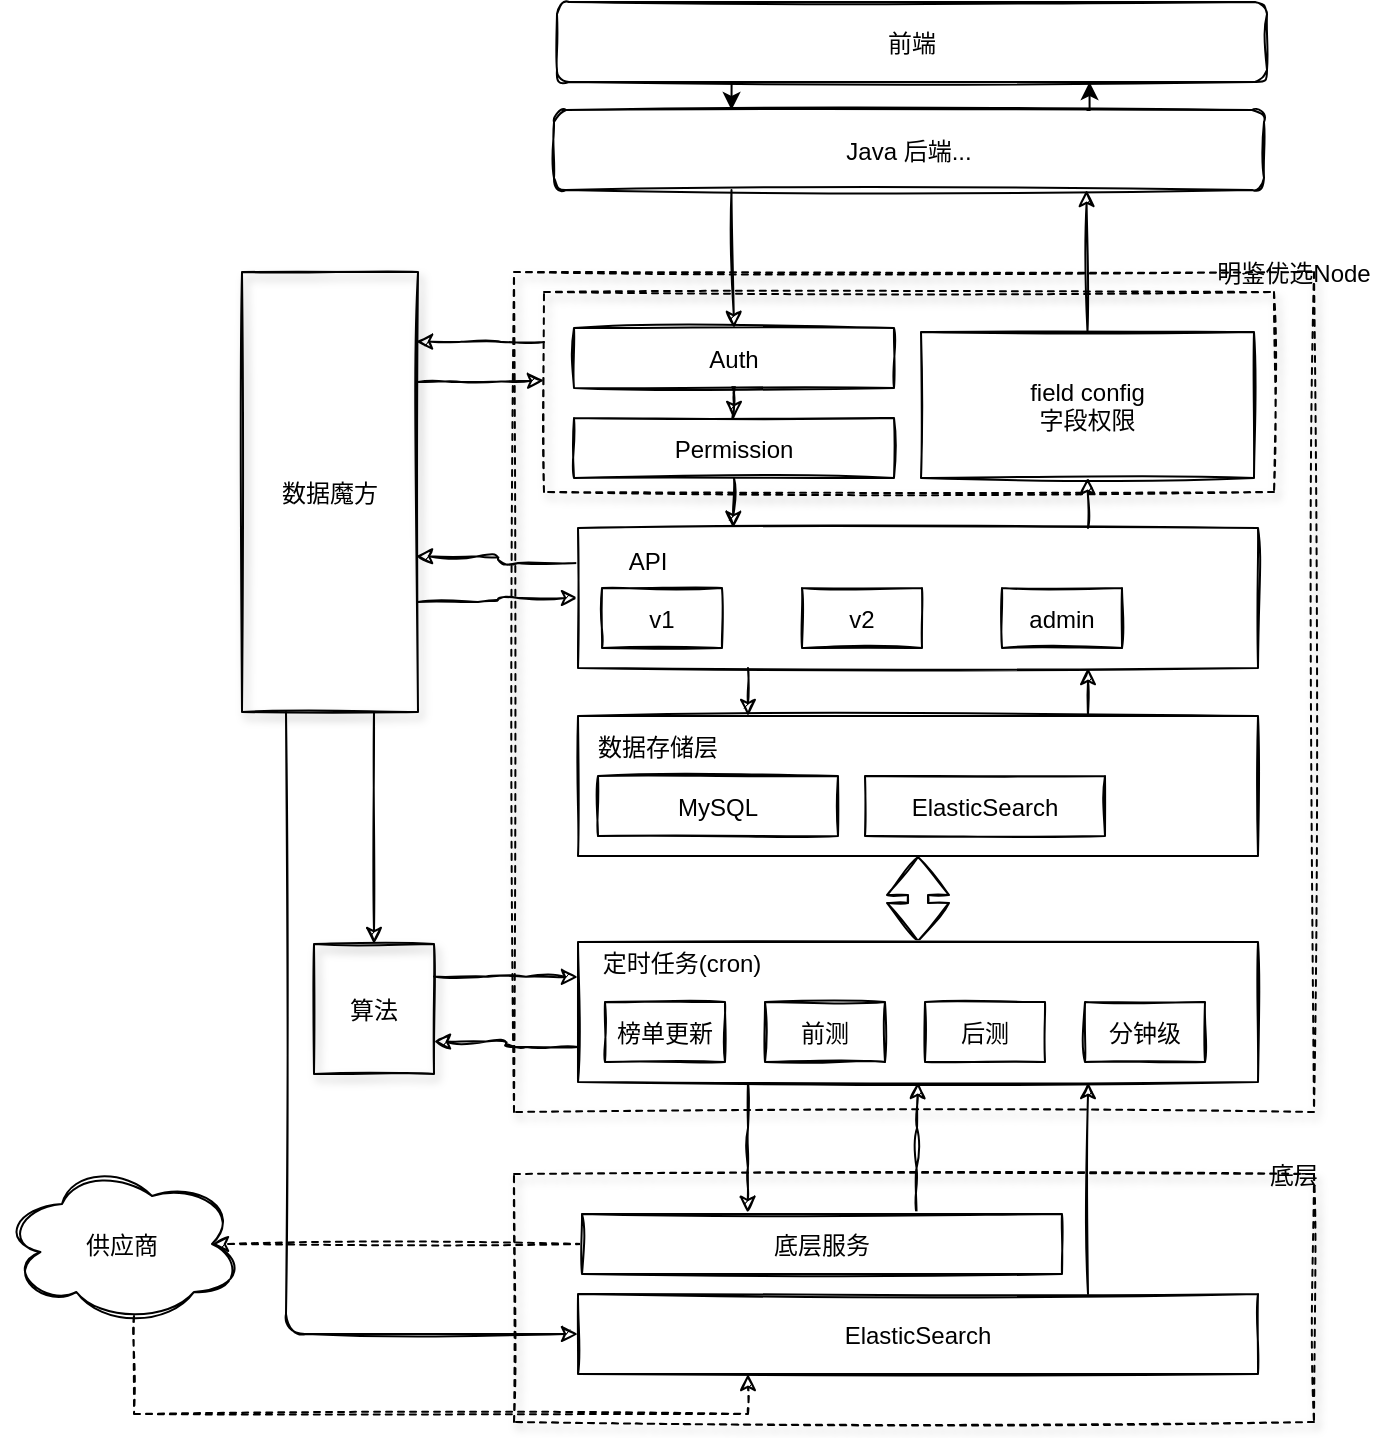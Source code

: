 <mxfile version="16.6.3" type="github">
  <diagram id="wS9bEheT6UiltXXAWt31" name="第 1 页">
    <mxGraphModel dx="1426" dy="826" grid="1" gridSize="10" guides="1" tooltips="1" connect="1" arrows="1" fold="1" page="1" pageScale="1" pageWidth="12000" pageHeight="12000" math="0" shadow="0">
      <root>
        <mxCell id="0" />
        <mxCell id="1" parent="0" />
        <mxCell id="LwtjC8Bvbs0usFyJ0WZU-48" value="" style="rounded=0;dashed=1;fillColor=none;shadow=1;sketch=1;" parent="1" vertex="1">
          <mxGeometry x="560" y="195" width="400" height="420" as="geometry" />
        </mxCell>
        <mxCell id="LwtjC8Bvbs0usFyJ0WZU-61" value="" style="rounded=0;shadow=1;strokeColor=default;fillColor=none;dashed=1;sketch=1;" parent="1" vertex="1">
          <mxGeometry x="575" y="205" width="365" height="100" as="geometry" />
        </mxCell>
        <mxCell id="LwtjC8Bvbs0usFyJ0WZU-47" value="" style="rounded=0;dashed=1;fillColor=none;shadow=1;sketch=1;" parent="1" vertex="1">
          <mxGeometry x="560" y="646" width="400" height="124" as="geometry" />
        </mxCell>
        <mxCell id="LwtjC8Bvbs0usFyJ0WZU-66" value="" style="edgeStyle=orthogonalEdgeStyle;rounded=1;orthogonalLoop=1;jettySize=auto;exitX=0;exitY=0.25;exitDx=0;exitDy=0;entryX=0.989;entryY=0.646;entryDx=0;entryDy=0;entryPerimeter=0;sketch=1;" parent="1" source="LwtjC8Bvbs0usFyJ0WZU-1" target="LwtjC8Bvbs0usFyJ0WZU-51" edge="1">
          <mxGeometry relative="1" as="geometry" />
        </mxCell>
        <mxCell id="LwtjC8Bvbs0usFyJ0WZU-58" value="" style="edgeStyle=orthogonalEdgeStyle;rounded=1;orthogonalLoop=1;jettySize=auto;exitX=0;exitY=0.75;exitDx=0;exitDy=0;entryX=1;entryY=0.75;entryDx=0;entryDy=0;sketch=1;" parent="1" source="LwtjC8Bvbs0usFyJ0WZU-10" target="LwtjC8Bvbs0usFyJ0WZU-57" edge="1">
          <mxGeometry relative="1" as="geometry" />
        </mxCell>
        <mxCell id="LwtjC8Bvbs0usFyJ0WZU-72" value="" style="edgeStyle=orthogonalEdgeStyle;rounded=1;orthogonalLoop=1;jettySize=auto;exitX=0.25;exitY=1;exitDx=0;exitDy=0;entryX=0.345;entryY=-0.02;entryDx=0;entryDy=0;entryPerimeter=0;sketch=1;" parent="1" source="LwtjC8Bvbs0usFyJ0WZU-10" target="LwtjC8Bvbs0usFyJ0WZU-16" edge="1">
          <mxGeometry relative="1" as="geometry">
            <mxPoint x="677" y="615" as="sourcePoint" />
          </mxGeometry>
        </mxCell>
        <mxCell id="LwtjC8Bvbs0usFyJ0WZU-40" value="" style="edgeStyle=orthogonalEdgeStyle;curved=0;rounded=1;orthogonalLoop=1;jettySize=auto;exitX=0;exitY=0.5;exitDx=0;exitDy=0;entryX=0.875;entryY=0.5;entryDx=0;entryDy=0;entryPerimeter=0;sketch=1;dashed=1;" parent="1" source="LwtjC8Bvbs0usFyJ0WZU-16" target="LwtjC8Bvbs0usFyJ0WZU-41" edge="1">
          <mxGeometry relative="1" as="geometry">
            <mxPoint x="290" y="855" as="targetPoint" />
          </mxGeometry>
        </mxCell>
        <mxCell id="LwtjC8Bvbs0usFyJ0WZU-73" value="" style="edgeStyle=orthogonalEdgeStyle;rounded=1;orthogonalLoop=1;jettySize=auto;exitX=0.697;exitY=0;exitDx=0;exitDy=0;entryX=0.5;entryY=1;entryDx=0;entryDy=0;exitPerimeter=0;sketch=1;" parent="1" source="LwtjC8Bvbs0usFyJ0WZU-16" target="LwtjC8Bvbs0usFyJ0WZU-10" edge="1">
          <mxGeometry relative="1" as="geometry">
            <mxPoint x="762" y="615" as="targetPoint" />
          </mxGeometry>
        </mxCell>
        <mxCell id="LwtjC8Bvbs0usFyJ0WZU-16" value="底层服务" style="rounded=0;sketch=1;" parent="1" vertex="1">
          <mxGeometry x="594" y="666" width="240" height="30" as="geometry" />
        </mxCell>
        <mxCell id="LwtjC8Bvbs0usFyJ0WZU-76" value="" style="edgeStyle=orthogonalEdgeStyle;rounded=1;orthogonalLoop=1;jettySize=auto;exitX=0.75;exitY=0;exitDx=0;exitDy=0;sketch=1;entryX=0.75;entryY=1;entryDx=0;entryDy=0;" parent="1" source="LwtjC8Bvbs0usFyJ0WZU-18" target="LwtjC8Bvbs0usFyJ0WZU-10" edge="1">
          <mxGeometry relative="1" as="geometry">
            <mxPoint x="894.94" y="615.63" as="targetPoint" />
          </mxGeometry>
        </mxCell>
        <mxCell id="LwtjC8Bvbs0usFyJ0WZU-18" value="ElasticSearch" style="rounded=0;sketch=1;" parent="1" vertex="1">
          <mxGeometry x="592" y="706" width="340" height="40" as="geometry" />
        </mxCell>
        <mxCell id="LwtjC8Bvbs0usFyJ0WZU-31" value="" style="edgeStyle=orthogonalEdgeStyle;curved=0;rounded=1;orthogonalLoop=1;jettySize=auto;sketch=1;" parent="1" source="LwtjC8Bvbs0usFyJ0WZU-20" target="LwtjC8Bvbs0usFyJ0WZU-21" edge="1">
          <mxGeometry relative="1" as="geometry" />
        </mxCell>
        <mxCell id="LwtjC8Bvbs0usFyJ0WZU-20" value="Auth" style="rounded=0;sketch=1;" parent="1" vertex="1">
          <mxGeometry x="590" y="223" width="160" height="30" as="geometry" />
        </mxCell>
        <mxCell id="LwtjC8Bvbs0usFyJ0WZU-28" value="" style="edgeStyle=orthogonalEdgeStyle;curved=0;rounded=1;orthogonalLoop=1;jettySize=auto;exitX=0.5;exitY=1;exitDx=0;exitDy=0;entryX=0.228;entryY=0;entryDx=0;entryDy=0;entryPerimeter=0;sketch=1;" parent="1" source="LwtjC8Bvbs0usFyJ0WZU-21" target="LwtjC8Bvbs0usFyJ0WZU-1" edge="1">
          <mxGeometry relative="1" as="geometry" />
        </mxCell>
        <mxCell id="LwtjC8Bvbs0usFyJ0WZU-21" value="Permission" style="rounded=0;sketch=1;" parent="1" vertex="1">
          <mxGeometry x="590" y="268" width="160" height="30" as="geometry" />
        </mxCell>
        <mxCell id="LwtjC8Bvbs0usFyJ0WZU-22" value="field config&#xa;字段权限" style="rounded=0;sketch=1;" parent="1" vertex="1">
          <mxGeometry x="763.5" y="225" width="166.5" height="73" as="geometry" />
        </mxCell>
        <mxCell id="LwtjC8Bvbs0usFyJ0WZU-23" value="" style="shape=flexArrow;endArrow=classic;startArrow=classic;rounded=1;curved=0;entryX=0.5;entryY=1;entryDx=0;entryDy=0;sketch=1;exitX=0.5;exitY=0;exitDx=0;exitDy=0;" parent="1" source="LwtjC8Bvbs0usFyJ0WZU-10" target="LwtjC8Bvbs0usFyJ0WZU-6" edge="1">
          <mxGeometry width="100" height="100" relative="1" as="geometry">
            <mxPoint x="790" y="625" as="sourcePoint" />
            <mxPoint x="850" y="595" as="targetPoint" />
          </mxGeometry>
        </mxCell>
        <mxCell id="LwtjC8Bvbs0usFyJ0WZU-24" value="" style="endArrow=classic;rounded=1;curved=0;entryX=0.5;entryY=0;entryDx=0;entryDy=0;sketch=1;exitX=0.25;exitY=1;exitDx=0;exitDy=0;" parent="1" source="wS5UYNQO0ijmEQ9ymguA-4" target="LwtjC8Bvbs0usFyJ0WZU-20" edge="1">
          <mxGeometry width="50" height="50" relative="1" as="geometry">
            <mxPoint x="668.75" y="179" as="sourcePoint" />
            <mxPoint x="720" y="185" as="targetPoint" />
          </mxGeometry>
        </mxCell>
        <mxCell id="LwtjC8Bvbs0usFyJ0WZU-32" value="" style="endArrow=classic;rounded=1;curved=0;exitX=0.25;exitY=1;exitDx=0;exitDy=0;entryX=0.25;entryY=0;entryDx=0;entryDy=0;sketch=1;" parent="1" source="LwtjC8Bvbs0usFyJ0WZU-1" target="LwtjC8Bvbs0usFyJ0WZU-6" edge="1">
          <mxGeometry width="50" height="50" relative="1" as="geometry">
            <mxPoint x="830" y="545" as="sourcePoint" />
            <mxPoint x="880" y="495" as="targetPoint" />
          </mxGeometry>
        </mxCell>
        <mxCell id="LwtjC8Bvbs0usFyJ0WZU-33" value="" style="endArrow=classic;rounded=1;curved=0;entryX=0.75;entryY=1;entryDx=0;entryDy=0;exitX=0.75;exitY=0;exitDx=0;exitDy=0;sketch=1;" parent="1" source="LwtjC8Bvbs0usFyJ0WZU-6" target="LwtjC8Bvbs0usFyJ0WZU-1" edge="1">
          <mxGeometry width="50" height="50" relative="1" as="geometry">
            <mxPoint x="830" y="615" as="sourcePoint" />
            <mxPoint x="880" y="565" as="targetPoint" />
          </mxGeometry>
        </mxCell>
        <mxCell id="LwtjC8Bvbs0usFyJ0WZU-34" value="" style="endArrow=classic;rounded=1;curved=0;exitX=0.5;exitY=0;exitDx=0;exitDy=0;sketch=1;entryX=0.75;entryY=1;entryDx=0;entryDy=0;" parent="1" source="LwtjC8Bvbs0usFyJ0WZU-22" target="wS5UYNQO0ijmEQ9ymguA-4" edge="1">
          <mxGeometry width="50" height="50" relative="1" as="geometry">
            <mxPoint x="935" y="215" as="sourcePoint" />
            <mxPoint x="846.25" y="179" as="targetPoint" />
          </mxGeometry>
        </mxCell>
        <mxCell id="LwtjC8Bvbs0usFyJ0WZU-35" value="" style="endArrow=classic;rounded=1;curved=0;entryX=0.5;entryY=1;entryDx=0;entryDy=0;sketch=1;exitX=0.75;exitY=0;exitDx=0;exitDy=0;" parent="1" source="LwtjC8Bvbs0usFyJ0WZU-1" target="LwtjC8Bvbs0usFyJ0WZU-22" edge="1">
          <mxGeometry width="50" height="50" relative="1" as="geometry">
            <mxPoint x="935" y="335" as="sourcePoint" />
            <mxPoint x="880" y="415" as="targetPoint" />
          </mxGeometry>
        </mxCell>
        <mxCell id="hp1bt2ULGveFLt5SyZKm-1" style="edgeStyle=orthogonalEdgeStyle;rounded=0;orthogonalLoop=1;jettySize=auto;html=1;exitX=0.55;exitY=0.95;exitDx=0;exitDy=0;exitPerimeter=0;entryX=0.25;entryY=1;entryDx=0;entryDy=0;dashed=1;sketch=1;" edge="1" parent="1" source="LwtjC8Bvbs0usFyJ0WZU-41" target="LwtjC8Bvbs0usFyJ0WZU-18">
          <mxGeometry relative="1" as="geometry">
            <Array as="points">
              <mxPoint x="370" y="766" />
              <mxPoint x="677" y="766" />
            </Array>
          </mxGeometry>
        </mxCell>
        <mxCell id="LwtjC8Bvbs0usFyJ0WZU-41" value="供应商" style="ellipse;shape=cloud;rounded=0;sketch=1;" parent="1" vertex="1">
          <mxGeometry x="304" y="641" width="120" height="80" as="geometry" />
        </mxCell>
        <mxCell id="LwtjC8Bvbs0usFyJ0WZU-49" value="明鉴优选Node" style="text;resizable=0;autosize=1;align=center;verticalAlign=middle;points=[];fillColor=none;strokeColor=none;rounded=0;shadow=1;dashed=1;sketch=1;" parent="1" vertex="1">
          <mxGeometry x="905" y="185" width="90" height="20" as="geometry" />
        </mxCell>
        <mxCell id="LwtjC8Bvbs0usFyJ0WZU-50" value="底层" style="text;resizable=0;autosize=1;align=center;verticalAlign=middle;points=[];fillColor=none;strokeColor=none;rounded=0;shadow=1;dashed=1;sketch=1;" parent="1" vertex="1">
          <mxGeometry x="930" y="636" width="40" height="20" as="geometry" />
        </mxCell>
        <mxCell id="LwtjC8Bvbs0usFyJ0WZU-55" value="" style="edgeStyle=orthogonalEdgeStyle;rounded=1;orthogonalLoop=1;jettySize=auto;exitX=0.25;exitY=1;exitDx=0;exitDy=0;entryX=0;entryY=0.5;entryDx=0;entryDy=0;sketch=1;" parent="1" source="LwtjC8Bvbs0usFyJ0WZU-51" target="LwtjC8Bvbs0usFyJ0WZU-18" edge="1">
          <mxGeometry relative="1" as="geometry" />
        </mxCell>
        <mxCell id="LwtjC8Bvbs0usFyJ0WZU-60" value="" style="edgeStyle=orthogonalEdgeStyle;rounded=1;orthogonalLoop=1;jettySize=auto;exitX=0.75;exitY=1;exitDx=0;exitDy=0;entryX=0.5;entryY=0;entryDx=0;entryDy=0;sketch=1;" parent="1" source="LwtjC8Bvbs0usFyJ0WZU-51" target="LwtjC8Bvbs0usFyJ0WZU-57" edge="1">
          <mxGeometry relative="1" as="geometry" />
        </mxCell>
        <mxCell id="LwtjC8Bvbs0usFyJ0WZU-68" value="" style="edgeStyle=orthogonalEdgeStyle;rounded=1;orthogonalLoop=1;jettySize=auto;exitX=1;exitY=0.75;exitDx=0;exitDy=0;sketch=1;" parent="1" source="LwtjC8Bvbs0usFyJ0WZU-51" target="LwtjC8Bvbs0usFyJ0WZU-1" edge="1">
          <mxGeometry relative="1" as="geometry" />
        </mxCell>
        <mxCell id="LwtjC8Bvbs0usFyJ0WZU-70" value="" style="edgeStyle=orthogonalEdgeStyle;rounded=1;orthogonalLoop=1;jettySize=auto;exitX=1;exitY=0.25;exitDx=0;exitDy=0;entryX=0;entryY=0.442;entryDx=0;entryDy=0;entryPerimeter=0;sketch=1;" parent="1" source="LwtjC8Bvbs0usFyJ0WZU-51" target="LwtjC8Bvbs0usFyJ0WZU-61" edge="1">
          <mxGeometry relative="1" as="geometry" />
        </mxCell>
        <mxCell id="LwtjC8Bvbs0usFyJ0WZU-51" value="数据魔方" style="rounded=0;shadow=1;fillColor=none;strokeColor=default;sketch=1;" parent="1" vertex="1">
          <mxGeometry x="424" y="195" width="88" height="220" as="geometry" />
        </mxCell>
        <mxCell id="LwtjC8Bvbs0usFyJ0WZU-59" value="" style="edgeStyle=orthogonalEdgeStyle;rounded=1;orthogonalLoop=1;jettySize=auto;exitX=1;exitY=0.25;exitDx=0;exitDy=0;entryX=0;entryY=0.25;entryDx=0;entryDy=0;sketch=1;" parent="1" source="LwtjC8Bvbs0usFyJ0WZU-57" target="LwtjC8Bvbs0usFyJ0WZU-10" edge="1">
          <mxGeometry relative="1" as="geometry" />
        </mxCell>
        <mxCell id="LwtjC8Bvbs0usFyJ0WZU-57" value="算法" style="rounded=0;shadow=1;strokeColor=default;fillColor=none;sketch=1;" parent="1" vertex="1">
          <mxGeometry x="460" y="531" width="60" height="65" as="geometry" />
        </mxCell>
        <mxCell id="LwtjC8Bvbs0usFyJ0WZU-71" value="" style="edgeStyle=orthogonalEdgeStyle;rounded=1;orthogonalLoop=1;jettySize=auto;exitX=0;exitY=0.25;exitDx=0;exitDy=0;entryX=0.989;entryY=0.158;entryDx=0;entryDy=0;entryPerimeter=0;sketch=1;" parent="1" source="LwtjC8Bvbs0usFyJ0WZU-61" target="LwtjC8Bvbs0usFyJ0WZU-51" edge="1">
          <mxGeometry relative="1" as="geometry" />
        </mxCell>
        <mxCell id="wS5UYNQO0ijmEQ9ymguA-1" value="" style="group" parent="1" vertex="1" connectable="0">
          <mxGeometry x="592" y="323" width="340" height="70" as="geometry" />
        </mxCell>
        <mxCell id="LwtjC8Bvbs0usFyJ0WZU-1" value="" style="rounded=0;sketch=1;" parent="wS5UYNQO0ijmEQ9ymguA-1" vertex="1">
          <mxGeometry width="340" height="70" as="geometry" />
        </mxCell>
        <mxCell id="LwtjC8Bvbs0usFyJ0WZU-2" value="API" style="text;resizable=0;autosize=1;align=center;verticalAlign=middle;points=[];fillColor=none;strokeColor=none;rounded=0;sketch=1;" parent="wS5UYNQO0ijmEQ9ymguA-1" vertex="1">
          <mxGeometry x="20" y="6" width="30" height="20" as="geometry" />
        </mxCell>
        <mxCell id="LwtjC8Bvbs0usFyJ0WZU-3" value="v1" style="rounded=0;sketch=1;" parent="wS5UYNQO0ijmEQ9ymguA-1" vertex="1">
          <mxGeometry x="12" y="30" width="60" height="30" as="geometry" />
        </mxCell>
        <mxCell id="LwtjC8Bvbs0usFyJ0WZU-4" value="v2" style="rounded=0;sketch=1;" parent="wS5UYNQO0ijmEQ9ymguA-1" vertex="1">
          <mxGeometry x="112" y="30" width="60" height="30" as="geometry" />
        </mxCell>
        <mxCell id="LwtjC8Bvbs0usFyJ0WZU-5" value="admin" style="rounded=0;sketch=1;" parent="wS5UYNQO0ijmEQ9ymguA-1" vertex="1">
          <mxGeometry x="212" y="30" width="60" height="30" as="geometry" />
        </mxCell>
        <mxCell id="wS5UYNQO0ijmEQ9ymguA-2" value="" style="group" parent="1" vertex="1" connectable="0">
          <mxGeometry x="592" y="417" width="340" height="70" as="geometry" />
        </mxCell>
        <mxCell id="LwtjC8Bvbs0usFyJ0WZU-6" value="" style="rounded=0;sketch=1;" parent="wS5UYNQO0ijmEQ9ymguA-2" vertex="1">
          <mxGeometry width="340" height="70" as="geometry" />
        </mxCell>
        <mxCell id="LwtjC8Bvbs0usFyJ0WZU-7" value="MySQL" style="rounded=0;sketch=1;" parent="wS5UYNQO0ijmEQ9ymguA-2" vertex="1">
          <mxGeometry x="10" y="30" width="120" height="30" as="geometry" />
        </mxCell>
        <mxCell id="LwtjC8Bvbs0usFyJ0WZU-8" value="数据存储层" style="text;resizable=0;autosize=1;align=center;verticalAlign=middle;points=[];fillColor=none;strokeColor=none;rounded=0;sketch=1;" parent="wS5UYNQO0ijmEQ9ymguA-2" vertex="1">
          <mxGeometry y="5" width="80" height="20" as="geometry" />
        </mxCell>
        <mxCell id="LwtjC8Bvbs0usFyJ0WZU-9" value="ElasticSearch" style="rounded=0;sketch=1;" parent="wS5UYNQO0ijmEQ9ymguA-2" vertex="1">
          <mxGeometry x="143.5" y="30" width="120" height="30" as="geometry" />
        </mxCell>
        <mxCell id="wS5UYNQO0ijmEQ9ymguA-3" value="" style="group" parent="1" vertex="1" connectable="0">
          <mxGeometry x="592" y="530" width="340" height="70" as="geometry" />
        </mxCell>
        <mxCell id="LwtjC8Bvbs0usFyJ0WZU-10" value="" style="rounded=0;sketch=1;" parent="wS5UYNQO0ijmEQ9ymguA-3" vertex="1">
          <mxGeometry width="340" height="70" as="geometry" />
        </mxCell>
        <mxCell id="LwtjC8Bvbs0usFyJ0WZU-11" value="定时任务(cron)" style="text;resizable=0;autosize=1;align=center;verticalAlign=middle;points=[];fillColor=none;strokeColor=none;rounded=0;sketch=1;" parent="wS5UYNQO0ijmEQ9ymguA-3" vertex="1">
          <mxGeometry x="7" width="90" height="20" as="geometry" />
        </mxCell>
        <mxCell id="LwtjC8Bvbs0usFyJ0WZU-12" value="榜单更新" style="rounded=0;sketch=1;" parent="wS5UYNQO0ijmEQ9ymguA-3" vertex="1">
          <mxGeometry x="13.5" y="30" width="60" height="30" as="geometry" />
        </mxCell>
        <mxCell id="LwtjC8Bvbs0usFyJ0WZU-13" value="前测" style="rounded=0;sketch=1;" parent="wS5UYNQO0ijmEQ9ymguA-3" vertex="1">
          <mxGeometry x="93.5" y="30" width="60" height="30" as="geometry" />
        </mxCell>
        <mxCell id="LwtjC8Bvbs0usFyJ0WZU-14" value="后测" style="rounded=0;sketch=1;" parent="wS5UYNQO0ijmEQ9ymguA-3" vertex="1">
          <mxGeometry x="173.5" y="30" width="60" height="30" as="geometry" />
        </mxCell>
        <mxCell id="LwtjC8Bvbs0usFyJ0WZU-15" value="分钟级" style="rounded=0;sketch=1;" parent="wS5UYNQO0ijmEQ9ymguA-3" vertex="1">
          <mxGeometry x="253.5" y="30" width="60" height="30" as="geometry" />
        </mxCell>
        <mxCell id="wS5UYNQO0ijmEQ9ymguA-7" style="edgeStyle=orthogonalEdgeStyle;rounded=0;orthogonalLoop=1;jettySize=auto;html=0;exitX=0.75;exitY=0;exitDx=0;exitDy=0;entryX=0.75;entryY=1;entryDx=0;entryDy=0;" parent="1" source="wS5UYNQO0ijmEQ9ymguA-4" target="wS5UYNQO0ijmEQ9ymguA-5" edge="1">
          <mxGeometry relative="1" as="geometry" />
        </mxCell>
        <mxCell id="wS5UYNQO0ijmEQ9ymguA-4" value="Java 后端..." style="rounded=1;sketch=1;" parent="1" vertex="1">
          <mxGeometry x="580" y="114" width="355" height="40" as="geometry" />
        </mxCell>
        <mxCell id="wS5UYNQO0ijmEQ9ymguA-6" style="edgeStyle=orthogonalEdgeStyle;rounded=0;orthogonalLoop=1;jettySize=auto;html=0;exitX=0.25;exitY=1;exitDx=0;exitDy=0;entryX=0.25;entryY=0;entryDx=0;entryDy=0;" parent="1" source="wS5UYNQO0ijmEQ9ymguA-5" target="wS5UYNQO0ijmEQ9ymguA-4" edge="1">
          <mxGeometry relative="1" as="geometry" />
        </mxCell>
        <mxCell id="wS5UYNQO0ijmEQ9ymguA-5" value="前端" style="rounded=1;sketch=1;" parent="1" vertex="1">
          <mxGeometry x="581.5" y="60" width="355" height="40" as="geometry" />
        </mxCell>
      </root>
    </mxGraphModel>
  </diagram>
</mxfile>
